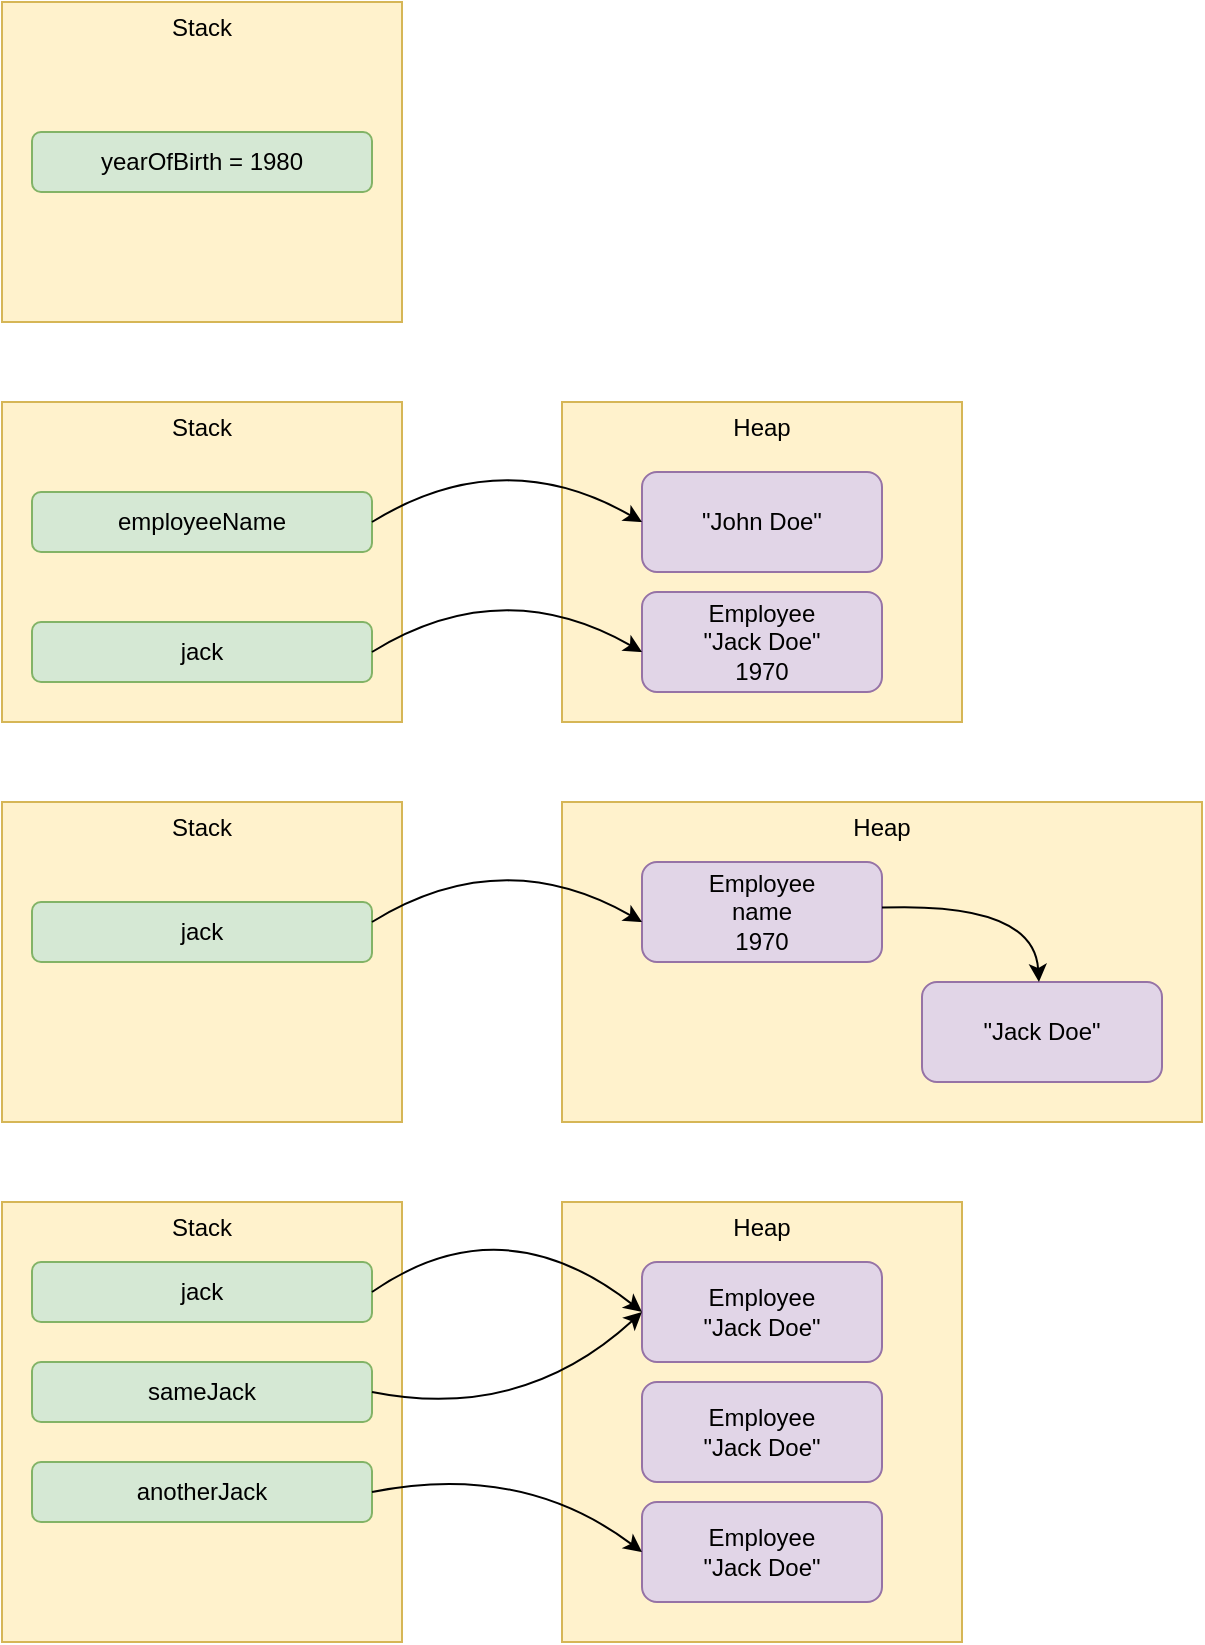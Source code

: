 <mxfile version="12.5.1"><diagram id="w0f5XHGw5xAr72qV-TIq" name="Page-1"><mxGraphModel dx="1995" dy="1136" grid="1" gridSize="10" guides="1" tooltips="1" connect="1" arrows="1" fold="1" page="1" pageScale="1" pageWidth="850" pageHeight="1100" math="0" shadow="0"><root><mxCell id="0"/><mxCell id="1" parent="0"/><mxCell id="pyV4OfvsHjl9PHBdEwUl-1" value="&lt;div align=&quot;left&quot;&gt;Stack&lt;br&gt;&lt;/div&gt;" style="rounded=0;whiteSpace=wrap;html=1;fillColor=#fff2cc;strokeColor=#d6b656;labelPosition=center;verticalLabelPosition=top;align=center;verticalAlign=bottom;spacing=-20;spacingTop=0;" vertex="1" parent="1"><mxGeometry x="40" y="40" width="200" height="160" as="geometry"/></mxCell><mxCell id="pyV4OfvsHjl9PHBdEwUl-3" value="yearOfBirth = 1980" style="rounded=1;whiteSpace=wrap;html=1;fillColor=#d5e8d4;strokeColor=#82b366;" vertex="1" parent="1"><mxGeometry x="55" y="105" width="170" height="30" as="geometry"/></mxCell><mxCell id="pyV4OfvsHjl9PHBdEwUl-4" value="&lt;div align=&quot;left&quot;&gt;Stack&lt;br&gt;&lt;/div&gt;" style="rounded=0;whiteSpace=wrap;html=1;fillColor=#fff2cc;strokeColor=#d6b656;labelPosition=center;verticalLabelPosition=top;align=center;verticalAlign=bottom;spacing=-20;spacingTop=0;" vertex="1" parent="1"><mxGeometry x="40" y="240" width="200" height="160" as="geometry"/></mxCell><mxCell id="pyV4OfvsHjl9PHBdEwUl-5" value="Heap" style="rounded=0;html=1;fillColor=#fff2cc;strokeColor=#d6b656;labelPosition=center;verticalLabelPosition=top;align=center;verticalAlign=bottom;whiteSpace=wrap;spacing=-20;" vertex="1" parent="1"><mxGeometry x="320" y="240" width="200" height="160" as="geometry"/></mxCell><mxCell id="pyV4OfvsHjl9PHBdEwUl-6" value="&lt;div&gt;employeeName&lt;/div&gt;" style="rounded=1;whiteSpace=wrap;html=1;fillColor=#d5e8d4;strokeColor=#82b366;" vertex="1" parent="1"><mxGeometry x="55" y="285" width="170" height="30" as="geometry"/></mxCell><mxCell id="pyV4OfvsHjl9PHBdEwUl-7" value="&quot;John Doe&quot;" style="rounded=1;whiteSpace=wrap;html=1;fillColor=#e1d5e7;strokeColor=#9673a6;" vertex="1" parent="1"><mxGeometry x="360" y="275" width="120" height="50" as="geometry"/></mxCell><mxCell id="pyV4OfvsHjl9PHBdEwUl-8" value="jack" style="rounded=1;whiteSpace=wrap;html=1;fillColor=#d5e8d4;strokeColor=#82b366;" vertex="1" parent="1"><mxGeometry x="55" y="350" width="170" height="30" as="geometry"/></mxCell><mxCell id="pyV4OfvsHjl9PHBdEwUl-9" value="&lt;div&gt;Employee&lt;br&gt;&lt;/div&gt;&lt;div&gt;&quot;Jack Doe&quot;&lt;/div&gt;&lt;div&gt;1970&lt;br&gt;&lt;/div&gt;" style="rounded=1;whiteSpace=wrap;html=1;fillColor=#e1d5e7;strokeColor=#9673a6;" vertex="1" parent="1"><mxGeometry x="360" y="335" width="120" height="50" as="geometry"/></mxCell><mxCell id="pyV4OfvsHjl9PHBdEwUl-10" value="&lt;div align=&quot;left&quot;&gt;Stack&lt;br&gt;&lt;/div&gt;" style="rounded=0;whiteSpace=wrap;html=1;fillColor=#fff2cc;strokeColor=#d6b656;labelPosition=center;verticalLabelPosition=top;align=center;verticalAlign=bottom;spacing=-20;spacingTop=0;" vertex="1" parent="1"><mxGeometry x="40" y="440" width="200" height="160" as="geometry"/></mxCell><mxCell id="pyV4OfvsHjl9PHBdEwUl-11" value="Heap" style="rounded=0;html=1;fillColor=#fff2cc;strokeColor=#d6b656;labelPosition=center;verticalLabelPosition=top;align=center;verticalAlign=bottom;whiteSpace=wrap;spacing=-20;" vertex="1" parent="1"><mxGeometry x="320" y="440" width="320" height="160" as="geometry"/></mxCell><mxCell id="pyV4OfvsHjl9PHBdEwUl-12" value="&lt;div&gt;Employee&lt;br&gt;&lt;/div&gt;&lt;div&gt;name&lt;br&gt;&lt;/div&gt;&lt;div&gt;1970&lt;/div&gt;" style="rounded=1;whiteSpace=wrap;html=1;fillColor=#e1d5e7;strokeColor=#9673a6;" vertex="1" parent="1"><mxGeometry x="360" y="470" width="120" height="50" as="geometry"/></mxCell><mxCell id="pyV4OfvsHjl9PHBdEwUl-13" value="jack" style="rounded=1;whiteSpace=wrap;html=1;fillColor=#d5e8d4;strokeColor=#82b366;" vertex="1" parent="1"><mxGeometry x="55" y="490" width="170" height="30" as="geometry"/></mxCell><mxCell id="pyV4OfvsHjl9PHBdEwUl-14" value="&quot;Jack Doe&quot;" style="rounded=1;whiteSpace=wrap;html=1;fillColor=#e1d5e7;strokeColor=#9673a6;" vertex="1" parent="1"><mxGeometry x="500" y="530" width="120" height="50" as="geometry"/></mxCell><mxCell id="pyV4OfvsHjl9PHBdEwUl-18" value="" style="curved=1;endArrow=classic;html=1;fontColor=none;exitX=1;exitY=0.5;exitDx=0;exitDy=0;entryX=0;entryY=0.5;entryDx=0;entryDy=0;" edge="1" parent="1" source="pyV4OfvsHjl9PHBdEwUl-6" target="pyV4OfvsHjl9PHBdEwUl-7"><mxGeometry width="50" height="50" relative="1" as="geometry"><mxPoint x="180" y="770" as="sourcePoint"/><mxPoint x="540" y="710" as="targetPoint"/><Array as="points"><mxPoint x="290" y="260"/></Array></mxGeometry></mxCell><mxCell id="pyV4OfvsHjl9PHBdEwUl-19" value="" style="curved=1;endArrow=classic;html=1;fontColor=none;exitX=1;exitY=0.5;exitDx=0;exitDy=0;entryX=0;entryY=0.5;entryDx=0;entryDy=0;" edge="1" parent="1"><mxGeometry width="50" height="50" relative="1" as="geometry"><mxPoint x="225" y="365" as="sourcePoint"/><mxPoint x="360" y="365" as="targetPoint"/><Array as="points"><mxPoint x="290" y="325"/></Array></mxGeometry></mxCell><mxCell id="pyV4OfvsHjl9PHBdEwUl-20" value="" style="curved=1;endArrow=classic;html=1;fontColor=none;exitX=1;exitY=0.5;exitDx=0;exitDy=0;entryX=0;entryY=0.5;entryDx=0;entryDy=0;" edge="1" parent="1"><mxGeometry width="50" height="50" relative="1" as="geometry"><mxPoint x="225" y="500" as="sourcePoint"/><mxPoint x="360" y="500" as="targetPoint"/><Array as="points"><mxPoint x="290" y="460"/></Array></mxGeometry></mxCell><mxCell id="pyV4OfvsHjl9PHBdEwUl-21" value="" style="curved=1;endArrow=classic;html=1;fontColor=none;" edge="1" parent="1" source="pyV4OfvsHjl9PHBdEwUl-12" target="pyV4OfvsHjl9PHBdEwUl-14"><mxGeometry width="50" height="50" relative="1" as="geometry"><mxPoint x="620" y="370" as="sourcePoint"/><mxPoint x="615" y="490" as="targetPoint"/><Array as="points"><mxPoint x="556" y="490"/></Array></mxGeometry></mxCell><mxCell id="pyV4OfvsHjl9PHBdEwUl-22" value="&lt;div align=&quot;left&quot;&gt;Stack&lt;br&gt;&lt;/div&gt;" style="rounded=0;whiteSpace=wrap;html=1;fillColor=#fff2cc;strokeColor=#d6b656;labelPosition=center;verticalLabelPosition=top;align=center;verticalAlign=bottom;spacing=-20;spacingTop=0;" vertex="1" parent="1"><mxGeometry x="40" y="640" width="200" height="220" as="geometry"/></mxCell><mxCell id="pyV4OfvsHjl9PHBdEwUl-23" value="Heap" style="rounded=0;html=1;fillColor=#fff2cc;strokeColor=#d6b656;labelPosition=center;verticalLabelPosition=top;align=center;verticalAlign=bottom;whiteSpace=wrap;spacing=-20;" vertex="1" parent="1"><mxGeometry x="320" y="640" width="200" height="220" as="geometry"/></mxCell><mxCell id="pyV4OfvsHjl9PHBdEwUl-24" value="jack" style="rounded=1;whiteSpace=wrap;html=1;fillColor=#d5e8d4;strokeColor=#82b366;" vertex="1" parent="1"><mxGeometry x="55" y="670" width="170" height="30" as="geometry"/></mxCell><mxCell id="pyV4OfvsHjl9PHBdEwUl-25" value="sameJack" style="rounded=1;whiteSpace=wrap;html=1;fillColor=#d5e8d4;strokeColor=#82b366;" vertex="1" parent="1"><mxGeometry x="55" y="720" width="170" height="30" as="geometry"/></mxCell><mxCell id="pyV4OfvsHjl9PHBdEwUl-26" value="anotherJack" style="rounded=1;whiteSpace=wrap;html=1;fillColor=#d5e8d4;strokeColor=#82b366;" vertex="1" parent="1"><mxGeometry x="55" y="770" width="170" height="30" as="geometry"/></mxCell><mxCell id="pyV4OfvsHjl9PHBdEwUl-28" value="&lt;div&gt;Employee&lt;br&gt;&lt;/div&gt;&quot;Jack Doe&quot;" style="rounded=1;whiteSpace=wrap;html=1;fillColor=#e1d5e7;strokeColor=#9673a6;" vertex="1" parent="1"><mxGeometry x="360" y="670" width="120" height="50" as="geometry"/></mxCell><mxCell id="pyV4OfvsHjl9PHBdEwUl-29" value="&lt;div&gt;Employee&lt;br&gt;&lt;/div&gt;&quot;Jack Doe&quot;" style="rounded=1;whiteSpace=wrap;html=1;fillColor=#e1d5e7;strokeColor=#9673a6;" vertex="1" parent="1"><mxGeometry x="360" y="730" width="120" height="50" as="geometry"/></mxCell><mxCell id="pyV4OfvsHjl9PHBdEwUl-30" value="&lt;div&gt;Employee&lt;br&gt;&lt;/div&gt;&quot;Jack Doe&quot;" style="rounded=1;whiteSpace=wrap;html=1;fillColor=#e1d5e7;strokeColor=#9673a6;" vertex="1" parent="1"><mxGeometry x="360" y="790" width="120" height="50" as="geometry"/></mxCell><mxCell id="pyV4OfvsHjl9PHBdEwUl-33" value="" style="curved=1;endArrow=classic;html=1;fontColor=none;exitX=1;exitY=0.5;exitDx=0;exitDy=0;entryX=0;entryY=0.5;entryDx=0;entryDy=0;" edge="1" parent="1" source="pyV4OfvsHjl9PHBdEwUl-24" target="pyV4OfvsHjl9PHBdEwUl-28"><mxGeometry width="50" height="50" relative="1" as="geometry"><mxPoint x="280" y="720" as="sourcePoint"/><mxPoint x="290" y="720" as="targetPoint"/><Array as="points"><mxPoint x="290" y="640"/></Array></mxGeometry></mxCell><mxCell id="pyV4OfvsHjl9PHBdEwUl-34" value="" style="curved=1;endArrow=classic;html=1;fontColor=none;exitX=1;exitY=0.5;exitDx=0;exitDy=0;entryX=0;entryY=0.5;entryDx=0;entryDy=0;" edge="1" parent="1" source="pyV4OfvsHjl9PHBdEwUl-25" target="pyV4OfvsHjl9PHBdEwUl-28"><mxGeometry width="50" height="50" relative="1" as="geometry"><mxPoint x="235" y="695" as="sourcePoint"/><mxPoint x="300" y="760" as="targetPoint"/><Array as="points"><mxPoint x="300" y="750"/></Array></mxGeometry></mxCell><mxCell id="pyV4OfvsHjl9PHBdEwUl-35" value="" style="curved=1;endArrow=classic;html=1;fontColor=none;exitX=1;exitY=0.5;exitDx=0;exitDy=0;entryX=0;entryY=0.5;entryDx=0;entryDy=0;" edge="1" parent="1" source="pyV4OfvsHjl9PHBdEwUl-26" target="pyV4OfvsHjl9PHBdEwUl-30"><mxGeometry width="50" height="50" relative="1" as="geometry"><mxPoint x="240" y="915" as="sourcePoint"/><mxPoint x="375" y="925" as="targetPoint"/><Array as="points"><mxPoint x="300" y="770"/></Array></mxGeometry></mxCell></root></mxGraphModel></diagram></mxfile>